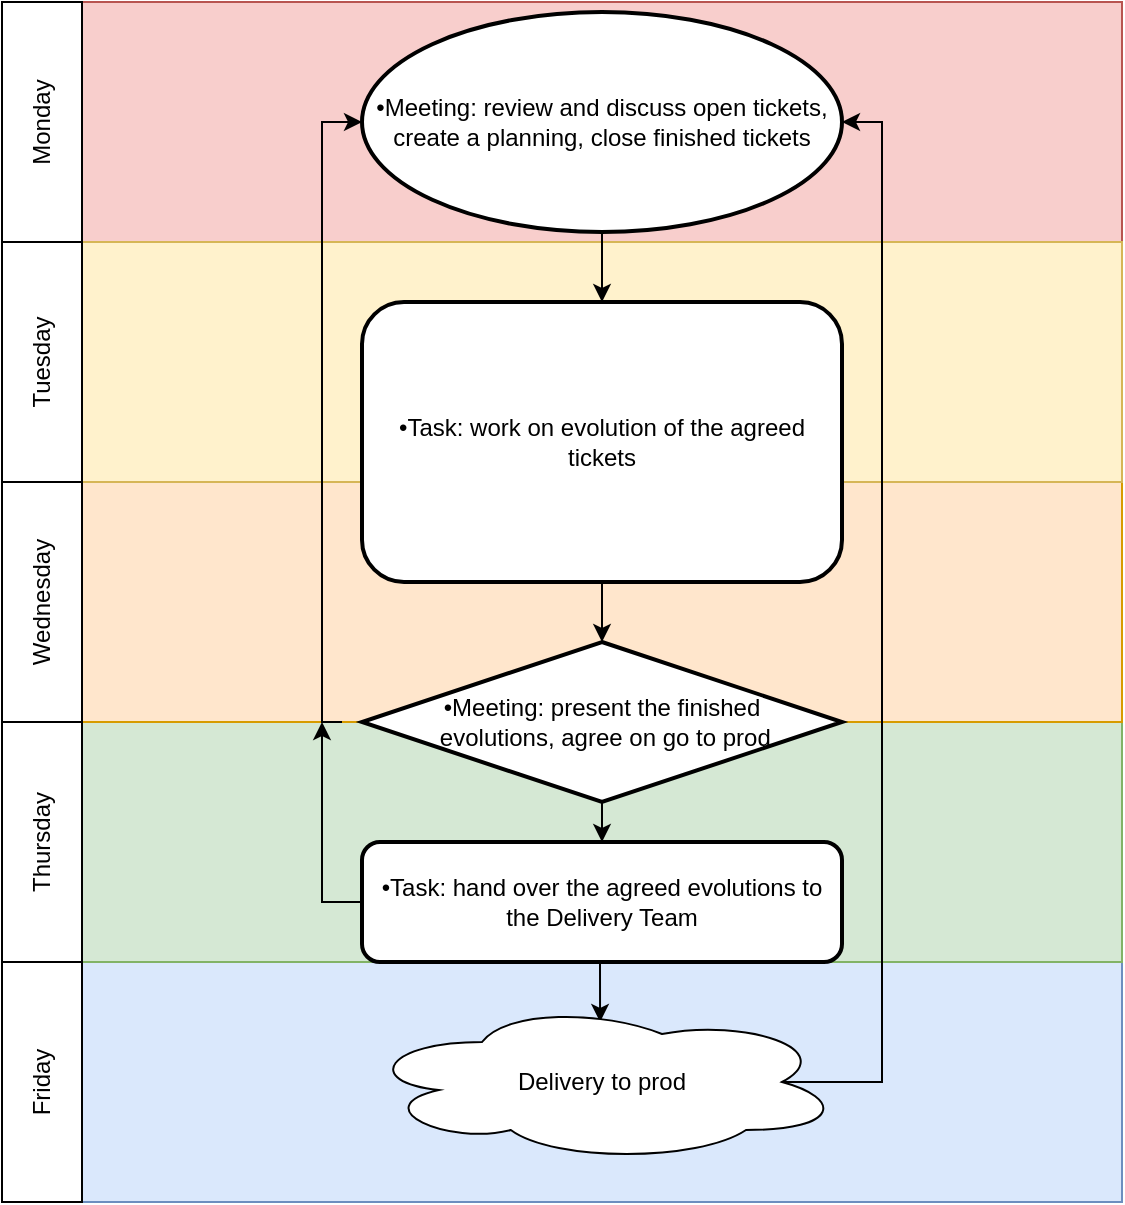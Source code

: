 <mxfile version="21.6.9" type="github">
  <diagram name="Page-1" id="9foXyGCglBiLvTzPDP22">
    <mxGraphModel dx="723" dy="1031" grid="1" gridSize="10" guides="1" tooltips="1" connect="1" arrows="1" fold="1" page="1" pageScale="1" pageWidth="827" pageHeight="1169" math="0" shadow="0">
      <root>
        <mxCell id="0" />
        <mxCell id="1" parent="0" />
        <mxCell id="tnX7Ei6b6_m22kBD98oX-39" value="" style="rounded=0;whiteSpace=wrap;html=1;fillColor=#dae8fc;strokeColor=#6c8ebf;" vertex="1" parent="1">
          <mxGeometry x="80" y="520" width="520" height="120" as="geometry" />
        </mxCell>
        <mxCell id="tnX7Ei6b6_m22kBD98oX-38" value="" style="rounded=0;whiteSpace=wrap;html=1;fillColor=#d5e8d4;strokeColor=#82b366;" vertex="1" parent="1">
          <mxGeometry x="80" y="400" width="520" height="120" as="geometry" />
        </mxCell>
        <mxCell id="tnX7Ei6b6_m22kBD98oX-37" value="" style="rounded=0;whiteSpace=wrap;html=1;fillColor=#ffe6cc;strokeColor=#d79b00;" vertex="1" parent="1">
          <mxGeometry x="80" y="280" width="520" height="120" as="geometry" />
        </mxCell>
        <mxCell id="tnX7Ei6b6_m22kBD98oX-35" value="" style="rounded=0;whiteSpace=wrap;html=1;fillColor=#f8cecc;strokeColor=#b85450;" vertex="1" parent="1">
          <mxGeometry x="80" y="40" width="520" height="120" as="geometry" />
        </mxCell>
        <mxCell id="tnX7Ei6b6_m22kBD98oX-36" value="" style="rounded=0;whiteSpace=wrap;html=1;fillColor=#fff2cc;strokeColor=#d6b656;" vertex="1" parent="1">
          <mxGeometry x="80" y="160" width="520" height="120" as="geometry" />
        </mxCell>
        <mxCell id="tnX7Ei6b6_m22kBD98oX-58" style="edgeStyle=orthogonalEdgeStyle;rounded=0;orthogonalLoop=1;jettySize=auto;html=1;exitX=0.25;exitY=1;exitDx=0;exitDy=0;entryX=0;entryY=0.5;entryDx=0;entryDy=0;entryPerimeter=0;" edge="1" parent="1" source="tnX7Ei6b6_m22kBD98oX-37" target="tnX7Ei6b6_m22kBD98oX-2">
          <mxGeometry relative="1" as="geometry">
            <Array as="points">
              <mxPoint x="200" y="400" />
              <mxPoint x="200" y="100" />
            </Array>
          </mxGeometry>
        </mxCell>
        <mxCell id="tnX7Ei6b6_m22kBD98oX-48" style="edgeStyle=orthogonalEdgeStyle;rounded=0;orthogonalLoop=1;jettySize=auto;html=1;exitX=0.5;exitY=1;exitDx=0;exitDy=0;exitPerimeter=0;entryX=0.5;entryY=0;entryDx=0;entryDy=0;" edge="1" parent="1" source="tnX7Ei6b6_m22kBD98oX-2" target="tnX7Ei6b6_m22kBD98oX-7">
          <mxGeometry relative="1" as="geometry" />
        </mxCell>
        <mxCell id="tnX7Ei6b6_m22kBD98oX-2" value="•Meeting: review and discuss open tickets, create a planning, close finished tickets" style="strokeWidth=2;html=1;shape=mxgraph.flowchart.start_1;whiteSpace=wrap;" vertex="1" parent="1">
          <mxGeometry x="220" y="45" width="240" height="110" as="geometry" />
        </mxCell>
        <mxCell id="tnX7Ei6b6_m22kBD98oX-53" style="edgeStyle=orthogonalEdgeStyle;rounded=0;orthogonalLoop=1;jettySize=auto;html=1;exitX=0.5;exitY=1;exitDx=0;exitDy=0;entryX=0.5;entryY=0;entryDx=0;entryDy=0;entryPerimeter=0;" edge="1" parent="1" source="tnX7Ei6b6_m22kBD98oX-7" target="tnX7Ei6b6_m22kBD98oX-19">
          <mxGeometry relative="1" as="geometry" />
        </mxCell>
        <mxCell id="tnX7Ei6b6_m22kBD98oX-7" value="•Task: work on evolution of the agreed tickets" style="rounded=1;whiteSpace=wrap;html=1;strokeWidth=2;" vertex="1" parent="1">
          <mxGeometry x="220" y="190" width="240" height="140" as="geometry" />
        </mxCell>
        <mxCell id="tnX7Ei6b6_m22kBD98oX-61" style="edgeStyle=orthogonalEdgeStyle;rounded=0;orthogonalLoop=1;jettySize=auto;html=1;exitX=0.5;exitY=1;exitDx=0;exitDy=0;entryX=0.496;entryY=0.125;entryDx=0;entryDy=0;entryPerimeter=0;" edge="1" parent="1" source="tnX7Ei6b6_m22kBD98oX-17" target="tnX7Ei6b6_m22kBD98oX-60">
          <mxGeometry relative="1" as="geometry" />
        </mxCell>
        <mxCell id="tnX7Ei6b6_m22kBD98oX-63" style="edgeStyle=orthogonalEdgeStyle;rounded=0;orthogonalLoop=1;jettySize=auto;html=1;exitX=0;exitY=0.5;exitDx=0;exitDy=0;" edge="1" parent="1" source="tnX7Ei6b6_m22kBD98oX-17">
          <mxGeometry relative="1" as="geometry">
            <mxPoint x="200" y="400" as="targetPoint" />
          </mxGeometry>
        </mxCell>
        <mxCell id="tnX7Ei6b6_m22kBD98oX-17" value="•Task: hand over the agreed evolutions to the Delivery Team" style="whiteSpace=wrap;html=1;rounded=1;strokeWidth=2;" vertex="1" parent="1">
          <mxGeometry x="220" y="460" width="240" height="60" as="geometry" />
        </mxCell>
        <mxCell id="tnX7Ei6b6_m22kBD98oX-54" style="edgeStyle=orthogonalEdgeStyle;rounded=0;orthogonalLoop=1;jettySize=auto;html=1;exitX=0.5;exitY=1;exitDx=0;exitDy=0;exitPerimeter=0;entryX=0.5;entryY=0;entryDx=0;entryDy=0;" edge="1" parent="1" source="tnX7Ei6b6_m22kBD98oX-19" target="tnX7Ei6b6_m22kBD98oX-17">
          <mxGeometry relative="1" as="geometry" />
        </mxCell>
        <mxCell id="tnX7Ei6b6_m22kBD98oX-19" value="•Meeting: present the finished&lt;br&gt;&amp;nbsp;evolutions, agree on go to prod" style="strokeWidth=2;html=1;shape=mxgraph.flowchart.decision;whiteSpace=wrap;" vertex="1" parent="1">
          <mxGeometry x="220" y="360" width="240" height="80" as="geometry" />
        </mxCell>
        <mxCell id="tnX7Ei6b6_m22kBD98oX-42" value="Monday" style="rounded=0;whiteSpace=wrap;html=1;horizontal=0;" vertex="1" parent="1">
          <mxGeometry x="40" y="40" width="40" height="120" as="geometry" />
        </mxCell>
        <mxCell id="tnX7Ei6b6_m22kBD98oX-43" value="Tuesday" style="rounded=0;whiteSpace=wrap;html=1;horizontal=0;" vertex="1" parent="1">
          <mxGeometry x="40" y="160" width="40" height="120" as="geometry" />
        </mxCell>
        <mxCell id="tnX7Ei6b6_m22kBD98oX-44" value="Wednesday" style="rounded=0;whiteSpace=wrap;html=1;horizontal=0;" vertex="1" parent="1">
          <mxGeometry x="40" y="280" width="40" height="120" as="geometry" />
        </mxCell>
        <mxCell id="tnX7Ei6b6_m22kBD98oX-45" value="Thursday" style="rounded=0;whiteSpace=wrap;html=1;horizontal=0;" vertex="1" parent="1">
          <mxGeometry x="40" y="400" width="40" height="120" as="geometry" />
        </mxCell>
        <mxCell id="tnX7Ei6b6_m22kBD98oX-46" value="Friday" style="rounded=0;whiteSpace=wrap;html=1;horizontal=0;" vertex="1" parent="1">
          <mxGeometry x="40" y="520" width="40" height="120" as="geometry" />
        </mxCell>
        <mxCell id="tnX7Ei6b6_m22kBD98oX-62" style="edgeStyle=orthogonalEdgeStyle;rounded=0;orthogonalLoop=1;jettySize=auto;html=1;exitX=0.875;exitY=0.5;exitDx=0;exitDy=0;exitPerimeter=0;entryX=1;entryY=0.5;entryDx=0;entryDy=0;entryPerimeter=0;" edge="1" parent="1" source="tnX7Ei6b6_m22kBD98oX-60" target="tnX7Ei6b6_m22kBD98oX-2">
          <mxGeometry relative="1" as="geometry">
            <Array as="points">
              <mxPoint x="480" y="580" />
              <mxPoint x="480" y="100" />
            </Array>
          </mxGeometry>
        </mxCell>
        <mxCell id="tnX7Ei6b6_m22kBD98oX-60" value="Delivery to prod" style="ellipse;shape=cloud;whiteSpace=wrap;html=1;" vertex="1" parent="1">
          <mxGeometry x="220" y="540" width="240" height="80" as="geometry" />
        </mxCell>
      </root>
    </mxGraphModel>
  </diagram>
</mxfile>
